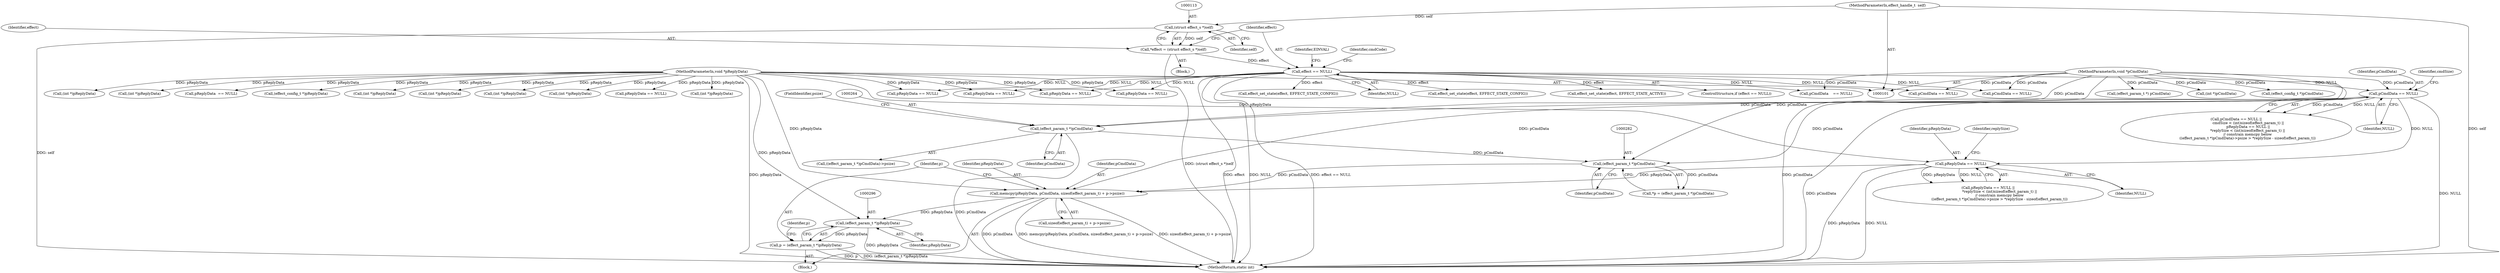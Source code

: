 digraph "0_Android_073a80800f341325932c66818ce4302b312909a4_0@pointer" {
"1000295" [label="(Call,(effect_param_t *)pReplyData)"];
"1000284" [label="(Call,memcpy(pReplyData, pCmdData, sizeof(effect_param_t) + p->psize))"];
"1000250" [label="(Call,pReplyData == NULL)"];
"1000107" [label="(MethodParameterIn,void *pReplyData)"];
"1000239" [label="(Call,pCmdData == NULL)"];
"1000105" [label="(MethodParameterIn,void *pCmdData)"];
"1000116" [label="(Call,effect == NULL)"];
"1000110" [label="(Call,*effect = (struct effect_s *)self)"];
"1000112" [label="(Call,(struct effect_s *)self)"];
"1000102" [label="(MethodParameterIn,effect_handle_t  self)"];
"1000281" [label="(Call,(effect_param_t *)pCmdData)"];
"1000263" [label="(Call,(effect_param_t *)pCmdData)"];
"1000293" [label="(Call,p = (effect_param_t *)pReplyData)"];
"1000204" [label="(Call,effect_set_state(effect, EFFECT_STATE_CONFIG))"];
"1000238" [label="(Call,pCmdData == NULL ||\n                     cmdSize < (int)sizeof(effect_param_t) ||\n                     pReplyData == NULL ||\n                    *replySize < (int)sizeof(effect_param_t) ||\n                    // constrain memcpy below\n                    ((effect_param_t *)pCmdData)->psize > *replySize - sizeof(effect_param_t))"];
"1000118" [label="(Identifier,NULL)"];
"1000111" [label="(Identifier,effect)"];
"1000239" [label="(Call,pCmdData == NULL)"];
"1000159" [label="(Call,pReplyData  == NULL)"];
"1000284" [label="(Call,memcpy(pReplyData, pCmdData, sizeof(effect_param_t) + p->psize))"];
"1000229" [label="(Call,(effect_config_t *)pReplyData)"];
"1000286" [label="(Identifier,pCmdData)"];
"1000141" [label="(Call,(int *)pReplyData)"];
"1000244" [label="(Identifier,cmdSize)"];
"1000251" [label="(Identifier,pReplyData)"];
"1000297" [label="(Identifier,pReplyData)"];
"1000201" [label="(Call,(int *)pReplyData)"];
"1000364" [label="(Call,pReplyData == NULL)"];
"1000262" [label="(Call,((effect_param_t *)pCmdData)->psize)"];
"1000182" [label="(Call,(effect_config_t *)pCmdData)"];
"1000409" [label="(Call,effect_set_state(effect, EFFECT_STATE_CONFIG))"];
"1000236" [label="(Block,)"];
"1000487" [label="(MethodReturn,static int)"];
"1000337" [label="(Call,(effect_param_t *) pCmdData)"];
"1000123" [label="(Identifier,cmdCode)"];
"1000150" [label="(Call,pCmdData    == NULL)"];
"1000279" [label="(Call,*p = (effect_param_t *)pCmdData)"];
"1000300" [label="(Identifier,p)"];
"1000293" [label="(Call,p = (effect_param_t *)pReplyData)"];
"1000419" [label="(Call,pCmdData == NULL)"];
"1000250" [label="(Call,pReplyData == NULL)"];
"1000287" [label="(Call,sizeof(effect_param_t) + p->psize)"];
"1000390" [label="(Call,pReplyData == NULL)"];
"1000112" [label="(Call,(struct effect_s *)self)"];
"1000355" [label="(Call,(int *)pReplyData)"];
"1000114" [label="(Identifier,self)"];
"1000265" [label="(Identifier,pCmdData)"];
"1000241" [label="(Identifier,NULL)"];
"1000383" [label="(Call,effect_set_state(effect, EFFECT_STATE_ACTIVE))"];
"1000240" [label="(Identifier,pCmdData)"];
"1000281" [label="(Call,(effect_param_t *)pCmdData)"];
"1000188" [label="(Call,(int *)pReplyData)"];
"1000295" [label="(Call,(effect_param_t *)pReplyData)"];
"1000477" [label="(Call,(int *)pCmdData)"];
"1000110" [label="(Call,*effect = (struct effect_s *)self)"];
"1000263" [label="(Call,(effect_param_t *)pCmdData)"];
"1000211" [label="(Call,pReplyData == NULL)"];
"1000309" [label="(Call,pCmdData == NULL)"];
"1000256" [label="(Identifier,replySize)"];
"1000252" [label="(Identifier,NULL)"];
"1000117" [label="(Identifier,effect)"];
"1000107" [label="(MethodParameterIn,void *pReplyData)"];
"1000108" [label="(Block,)"];
"1000320" [label="(Call,pReplyData == NULL)"];
"1000115" [label="(ControlStructure,if (effect == NULL))"];
"1000121" [label="(Identifier,EINVAL)"];
"1000283" [label="(Identifier,pCmdData)"];
"1000266" [label="(FieldIdentifier,psize)"];
"1000116" [label="(Call,effect == NULL)"];
"1000294" [label="(Identifier,p)"];
"1000285" [label="(Identifier,pReplyData)"];
"1000380" [label="(Call,(int *)pReplyData)"];
"1000128" [label="(Call,pReplyData == NULL)"];
"1000406" [label="(Call,(int *)pReplyData)"];
"1000102" [label="(MethodParameterIn,effect_handle_t  self)"];
"1000175" [label="(Call,(int *)pReplyData)"];
"1000249" [label="(Call,pReplyData == NULL ||\n                    *replySize < (int)sizeof(effect_param_t) ||\n                    // constrain memcpy below\n                    ((effect_param_t *)pCmdData)->psize > *replySize - sizeof(effect_param_t))"];
"1000105" [label="(MethodParameterIn,void *pCmdData)"];
"1000295" -> "1000293"  [label="AST: "];
"1000295" -> "1000297"  [label="CFG: "];
"1000296" -> "1000295"  [label="AST: "];
"1000297" -> "1000295"  [label="AST: "];
"1000293" -> "1000295"  [label="CFG: "];
"1000295" -> "1000487"  [label="DDG: pReplyData"];
"1000295" -> "1000293"  [label="DDG: pReplyData"];
"1000284" -> "1000295"  [label="DDG: pReplyData"];
"1000107" -> "1000295"  [label="DDG: pReplyData"];
"1000284" -> "1000236"  [label="AST: "];
"1000284" -> "1000287"  [label="CFG: "];
"1000285" -> "1000284"  [label="AST: "];
"1000286" -> "1000284"  [label="AST: "];
"1000287" -> "1000284"  [label="AST: "];
"1000294" -> "1000284"  [label="CFG: "];
"1000284" -> "1000487"  [label="DDG: pCmdData"];
"1000284" -> "1000487"  [label="DDG: memcpy(pReplyData, pCmdData, sizeof(effect_param_t) + p->psize)"];
"1000284" -> "1000487"  [label="DDG: sizeof(effect_param_t) + p->psize"];
"1000250" -> "1000284"  [label="DDG: pReplyData"];
"1000107" -> "1000284"  [label="DDG: pReplyData"];
"1000281" -> "1000284"  [label="DDG: pCmdData"];
"1000105" -> "1000284"  [label="DDG: pCmdData"];
"1000250" -> "1000249"  [label="AST: "];
"1000250" -> "1000252"  [label="CFG: "];
"1000251" -> "1000250"  [label="AST: "];
"1000252" -> "1000250"  [label="AST: "];
"1000256" -> "1000250"  [label="CFG: "];
"1000249" -> "1000250"  [label="CFG: "];
"1000250" -> "1000487"  [label="DDG: pReplyData"];
"1000250" -> "1000487"  [label="DDG: NULL"];
"1000250" -> "1000249"  [label="DDG: pReplyData"];
"1000250" -> "1000249"  [label="DDG: NULL"];
"1000107" -> "1000250"  [label="DDG: pReplyData"];
"1000239" -> "1000250"  [label="DDG: NULL"];
"1000107" -> "1000101"  [label="AST: "];
"1000107" -> "1000487"  [label="DDG: pReplyData"];
"1000107" -> "1000128"  [label="DDG: pReplyData"];
"1000107" -> "1000141"  [label="DDG: pReplyData"];
"1000107" -> "1000159"  [label="DDG: pReplyData"];
"1000107" -> "1000175"  [label="DDG: pReplyData"];
"1000107" -> "1000188"  [label="DDG: pReplyData"];
"1000107" -> "1000201"  [label="DDG: pReplyData"];
"1000107" -> "1000211"  [label="DDG: pReplyData"];
"1000107" -> "1000229"  [label="DDG: pReplyData"];
"1000107" -> "1000320"  [label="DDG: pReplyData"];
"1000107" -> "1000355"  [label="DDG: pReplyData"];
"1000107" -> "1000364"  [label="DDG: pReplyData"];
"1000107" -> "1000380"  [label="DDG: pReplyData"];
"1000107" -> "1000390"  [label="DDG: pReplyData"];
"1000107" -> "1000406"  [label="DDG: pReplyData"];
"1000239" -> "1000238"  [label="AST: "];
"1000239" -> "1000241"  [label="CFG: "];
"1000240" -> "1000239"  [label="AST: "];
"1000241" -> "1000239"  [label="AST: "];
"1000244" -> "1000239"  [label="CFG: "];
"1000238" -> "1000239"  [label="CFG: "];
"1000239" -> "1000487"  [label="DDG: pCmdData"];
"1000239" -> "1000487"  [label="DDG: NULL"];
"1000239" -> "1000238"  [label="DDG: pCmdData"];
"1000239" -> "1000238"  [label="DDG: NULL"];
"1000105" -> "1000239"  [label="DDG: pCmdData"];
"1000116" -> "1000239"  [label="DDG: NULL"];
"1000239" -> "1000263"  [label="DDG: pCmdData"];
"1000239" -> "1000281"  [label="DDG: pCmdData"];
"1000105" -> "1000101"  [label="AST: "];
"1000105" -> "1000487"  [label="DDG: pCmdData"];
"1000105" -> "1000150"  [label="DDG: pCmdData"];
"1000105" -> "1000182"  [label="DDG: pCmdData"];
"1000105" -> "1000263"  [label="DDG: pCmdData"];
"1000105" -> "1000281"  [label="DDG: pCmdData"];
"1000105" -> "1000309"  [label="DDG: pCmdData"];
"1000105" -> "1000337"  [label="DDG: pCmdData"];
"1000105" -> "1000419"  [label="DDG: pCmdData"];
"1000105" -> "1000477"  [label="DDG: pCmdData"];
"1000116" -> "1000115"  [label="AST: "];
"1000116" -> "1000118"  [label="CFG: "];
"1000117" -> "1000116"  [label="AST: "];
"1000118" -> "1000116"  [label="AST: "];
"1000121" -> "1000116"  [label="CFG: "];
"1000123" -> "1000116"  [label="CFG: "];
"1000116" -> "1000487"  [label="DDG: effect"];
"1000116" -> "1000487"  [label="DDG: NULL"];
"1000116" -> "1000487"  [label="DDG: effect == NULL"];
"1000110" -> "1000116"  [label="DDG: effect"];
"1000116" -> "1000128"  [label="DDG: NULL"];
"1000116" -> "1000150"  [label="DDG: NULL"];
"1000116" -> "1000204"  [label="DDG: effect"];
"1000116" -> "1000211"  [label="DDG: NULL"];
"1000116" -> "1000309"  [label="DDG: NULL"];
"1000116" -> "1000364"  [label="DDG: NULL"];
"1000116" -> "1000383"  [label="DDG: effect"];
"1000116" -> "1000390"  [label="DDG: NULL"];
"1000116" -> "1000409"  [label="DDG: effect"];
"1000116" -> "1000419"  [label="DDG: NULL"];
"1000110" -> "1000108"  [label="AST: "];
"1000110" -> "1000112"  [label="CFG: "];
"1000111" -> "1000110"  [label="AST: "];
"1000112" -> "1000110"  [label="AST: "];
"1000117" -> "1000110"  [label="CFG: "];
"1000110" -> "1000487"  [label="DDG: (struct effect_s *)self"];
"1000112" -> "1000110"  [label="DDG: self"];
"1000112" -> "1000114"  [label="CFG: "];
"1000113" -> "1000112"  [label="AST: "];
"1000114" -> "1000112"  [label="AST: "];
"1000112" -> "1000487"  [label="DDG: self"];
"1000102" -> "1000112"  [label="DDG: self"];
"1000102" -> "1000101"  [label="AST: "];
"1000102" -> "1000487"  [label="DDG: self"];
"1000281" -> "1000279"  [label="AST: "];
"1000281" -> "1000283"  [label="CFG: "];
"1000282" -> "1000281"  [label="AST: "];
"1000283" -> "1000281"  [label="AST: "];
"1000279" -> "1000281"  [label="CFG: "];
"1000281" -> "1000279"  [label="DDG: pCmdData"];
"1000263" -> "1000281"  [label="DDG: pCmdData"];
"1000263" -> "1000262"  [label="AST: "];
"1000263" -> "1000265"  [label="CFG: "];
"1000264" -> "1000263"  [label="AST: "];
"1000265" -> "1000263"  [label="AST: "];
"1000266" -> "1000263"  [label="CFG: "];
"1000263" -> "1000487"  [label="DDG: pCmdData"];
"1000293" -> "1000236"  [label="AST: "];
"1000294" -> "1000293"  [label="AST: "];
"1000300" -> "1000293"  [label="CFG: "];
"1000293" -> "1000487"  [label="DDG: p"];
"1000293" -> "1000487"  [label="DDG: (effect_param_t *)pReplyData"];
}
